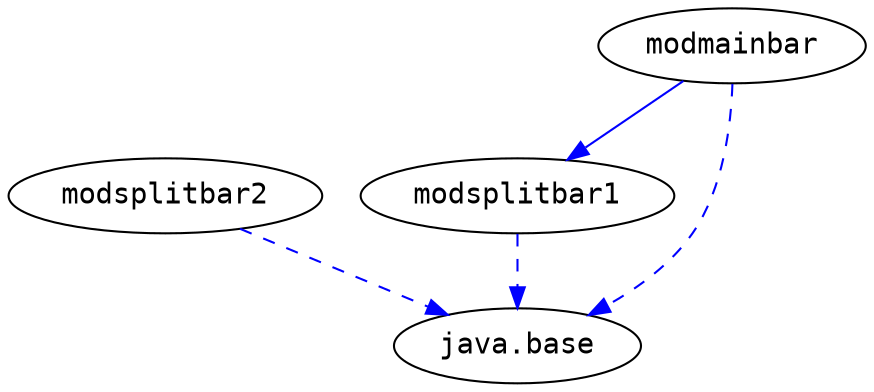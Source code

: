 # Created by depvis.JigsawDepVisualizer on Fri Dec 30 11:18:46 CET 2016
digraph Java9_Dependency_Visualizer {
modsplitbar1[fontname="Consolas",shape="ellipse",label="modsplitbar1"];
java_base[fontname="Consolas",shape="ellipse",label="java.base"];
modsplitbar2[fontname="Consolas",shape="ellipse",label="modsplitbar2"];
modmainbar[fontname="Consolas",shape="ellipse",label="modmainbar"];
modsplitbar1 -> java_base[color="#0000ff",fontname="Consolas",fontcolor="#0000ff",style="dashed",weight="16"]
modsplitbar2 -> java_base[color="#0000ff",fontname="Consolas",fontcolor="#0000ff",style="dashed",weight="16"]
modmainbar -> modsplitbar1[color="#0000ff",fontname="Consolas",fontcolor="#0000ff",weight="8"]
modmainbar -> java_base[color="#0000ff",fontname="Consolas",fontcolor="#0000ff",style="dashed",weight="16"]
}
